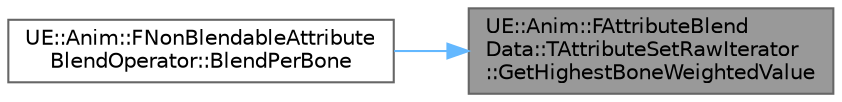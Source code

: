digraph "UE::Anim::FAttributeBlendData::TAttributeSetRawIterator::GetHighestBoneWeightedValue"
{
 // INTERACTIVE_SVG=YES
 // LATEX_PDF_SIZE
  bgcolor="transparent";
  edge [fontname=Helvetica,fontsize=10,labelfontname=Helvetica,labelfontsize=10];
  node [fontname=Helvetica,fontsize=10,shape=box,height=0.2,width=0.4];
  rankdir="RL";
  Node1 [id="Node000001",label="UE::Anim::FAttributeBlend\lData::TAttributeSetRawIterator\l::GetHighestBoneWeightedValue",height=0.2,width=0.4,color="gray40", fillcolor="grey60", style="filled", fontcolor="black",tooltip="Returns highest (bone level) weighted value for the attribute set."];
  Node1 -> Node2 [id="edge1_Node000001_Node000002",dir="back",color="steelblue1",style="solid",tooltip=" "];
  Node2 [id="Node000002",label="UE::Anim::FNonBlendableAttribute\lBlendOperator::BlendPerBone",height=0.2,width=0.4,color="grey40", fillcolor="white", style="filled",URL="$d1/dfe/classUE_1_1Anim_1_1FNonBlendableAttributeBlendOperator.html#a4ff0edb8aaf32ea89efb312b4b7d92c4",tooltip="Invoked when two or multiple sets of attribute container inputs are to be blended together,..."];
}
